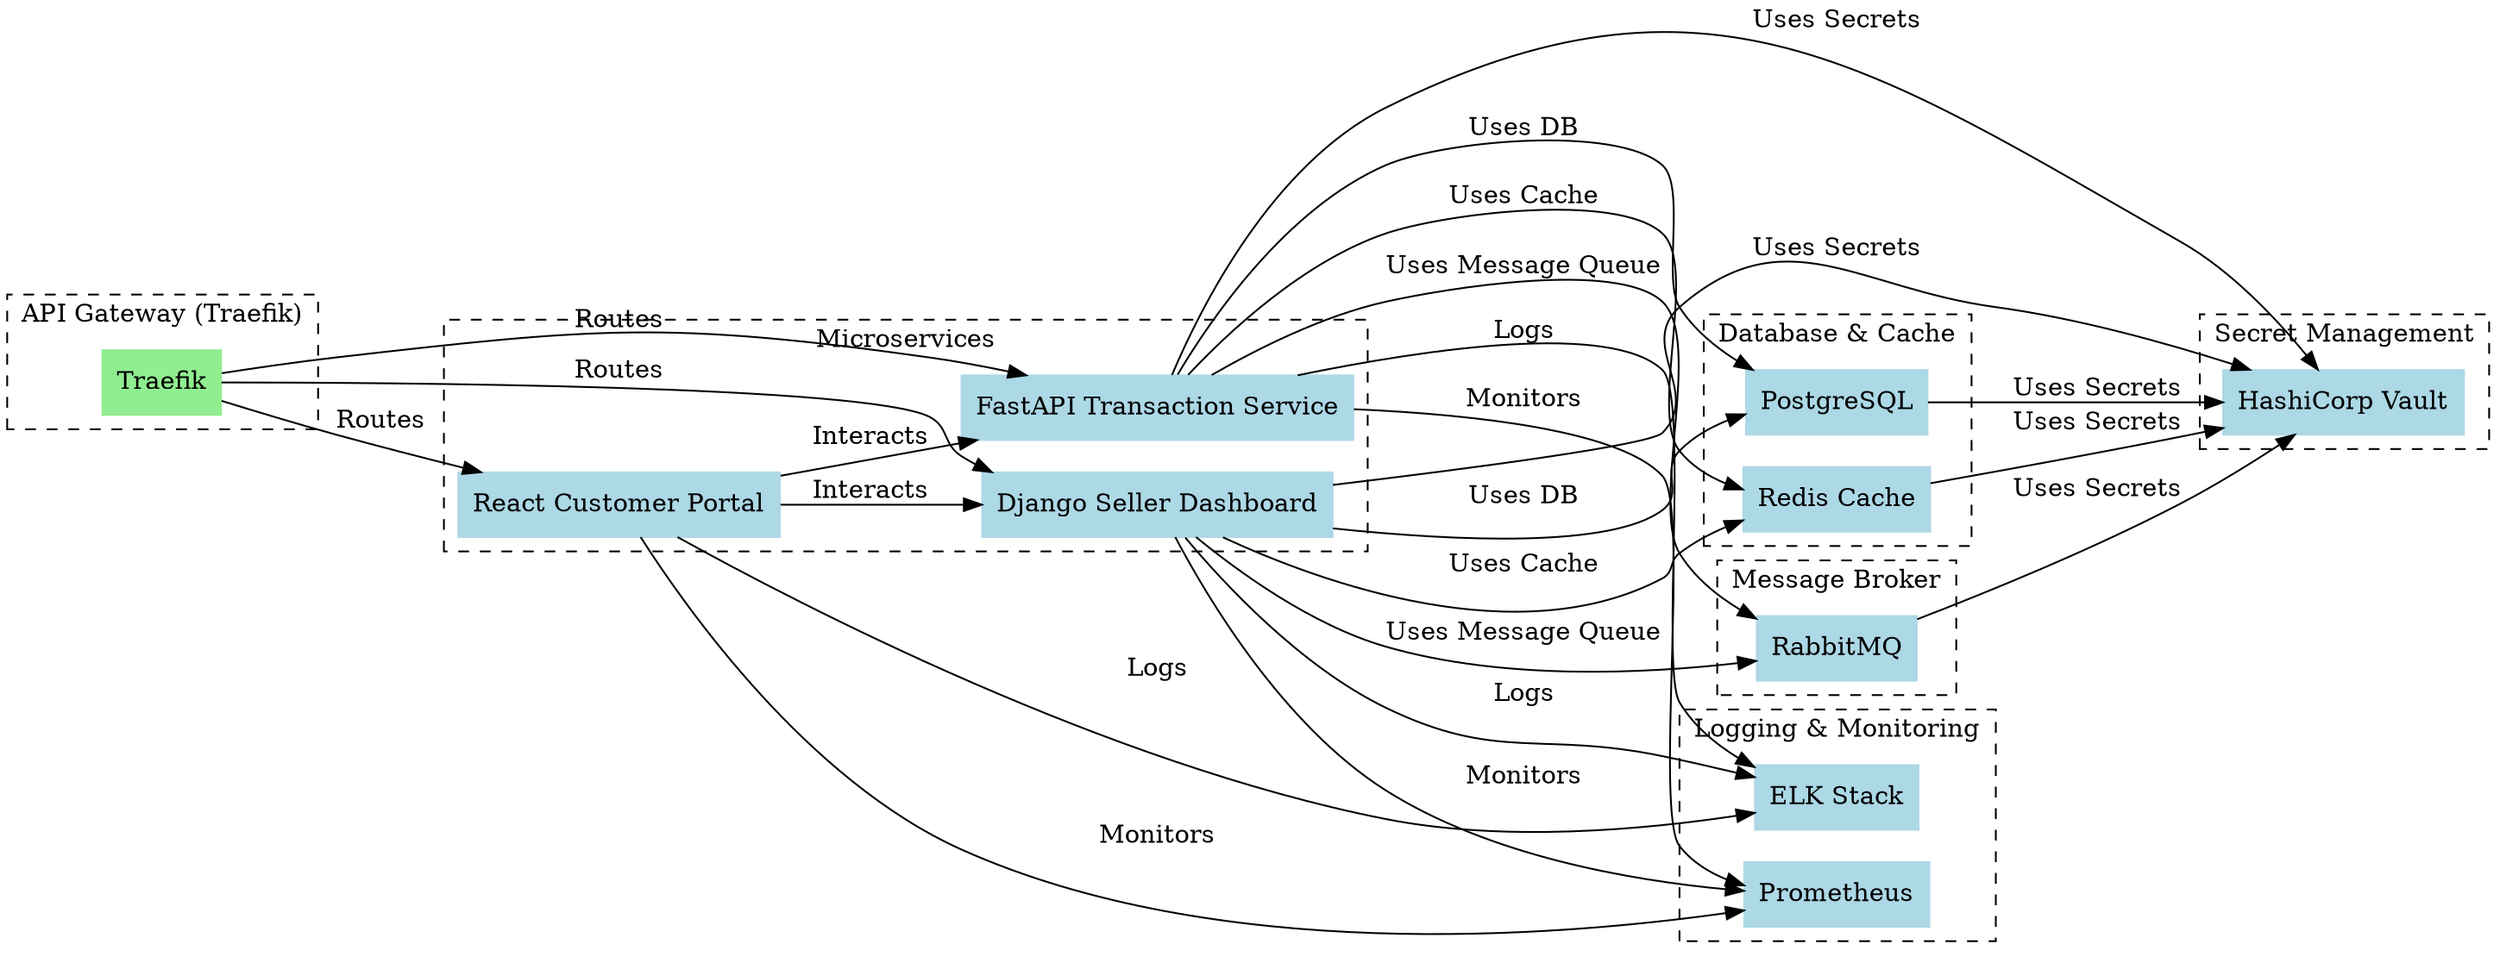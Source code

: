digraph CryptoPaymentGateway {
    rankdir=LR;
    node [shape=box, style=filled, color=lightblue];

    subgraph cluster_gateway {
        label = "API Gateway (Traefik)";
        style = dashed;
        traefik [label="Traefik", color=lightgreen];
    }

    subgraph cluster_services {
        label = "Microservices";
        style = dashed;

        transaction_service [label="FastAPI Transaction Service"];
        seller_dashboard [label="Django Seller Dashboard"];
        customer_portal [label="React Customer Portal"];
    }

    subgraph cluster_db {
        label = "Database & Cache";
        style = dashed;

        postgres [label="PostgreSQL"];
        redis [label="Redis Cache"];
    }

    subgraph cluster_broker {
        label = "Message Broker";
        style = dashed;

        rabbitmq [label="RabbitMQ"];
    }

    subgraph cluster_logging_monitoring {
        label = "Logging & Monitoring";
        style = dashed;

        elk [label="ELK Stack"];
        prometheus [label="Prometheus"];
    }

    subgraph cluster_secrets {
        label = "Secret Management";
        style = dashed;

        vault [label="HashiCorp Vault"];
    }

    # Relationships
    traefik -> transaction_service [label="Routes"];
    traefik -> seller_dashboard [label="Routes"];
    traefik -> customer_portal [label="Routes"];

    transaction_service -> postgres [label="Uses DB"];
    transaction_service -> redis [label="Uses Cache"];
    transaction_service -> rabbitmq [label="Uses Message Queue"];
    
    seller_dashboard -> postgres [label="Uses DB"];
    seller_dashboard -> redis [label="Uses Cache"];
    seller_dashboard -> rabbitmq [label="Uses Message Queue"];
    
    customer_portal -> transaction_service [label="Interacts"];
    customer_portal -> seller_dashboard [label="Interacts"];

    transaction_service -> elk [label="Logs"];
    seller_dashboard -> elk [label="Logs"];
    customer_portal -> elk [label="Logs"];

    transaction_service -> prometheus [label="Monitors"];
    seller_dashboard -> prometheus [label="Monitors"];
    customer_portal -> prometheus [label="Monitors"];

    transaction_service -> vault [label="Uses Secrets"];
    seller_dashboard -> vault [label="Uses Secrets"];

    postgres -> vault [label="Uses Secrets"];
    redis -> vault [label="Uses Secrets"];
    rabbitmq -> vault [label="Uses Secrets"];
}

